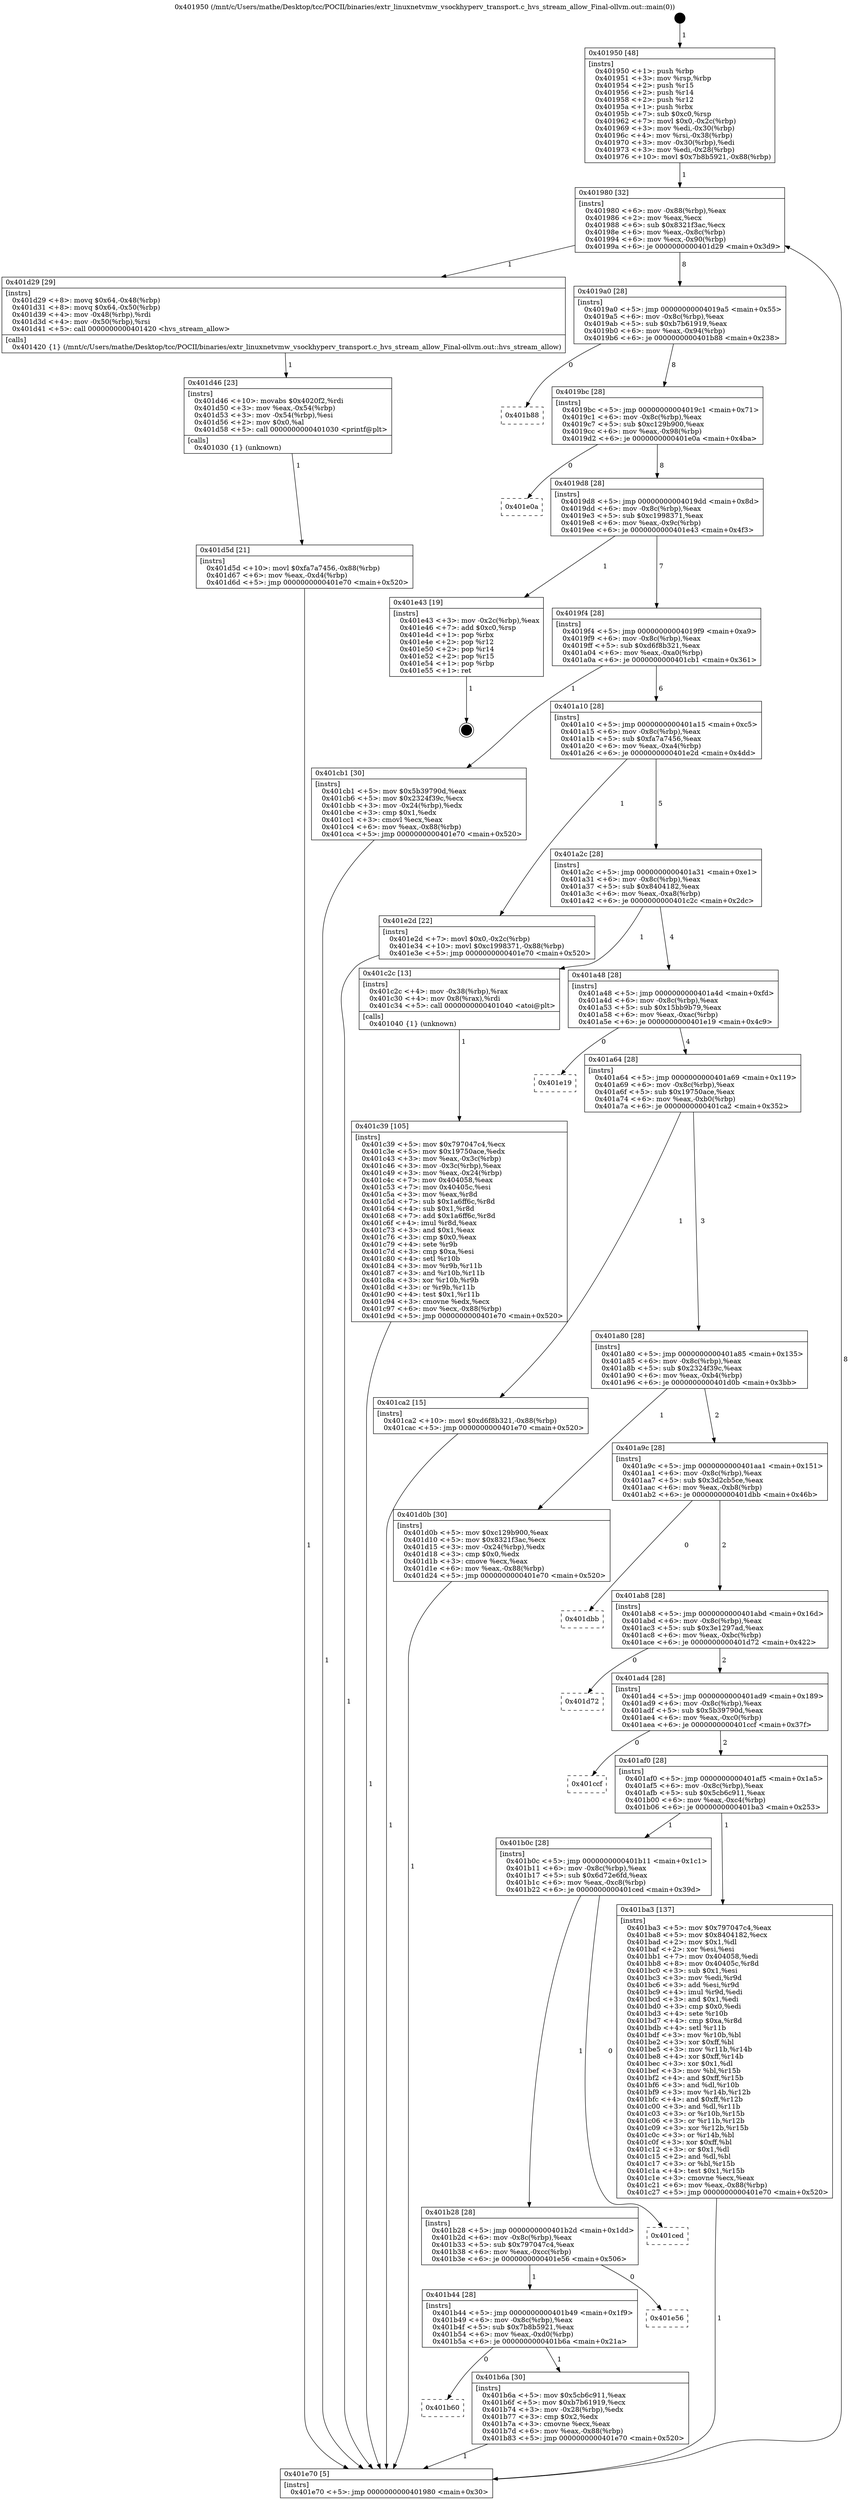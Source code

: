 digraph "0x401950" {
  label = "0x401950 (/mnt/c/Users/mathe/Desktop/tcc/POCII/binaries/extr_linuxnetvmw_vsockhyperv_transport.c_hvs_stream_allow_Final-ollvm.out::main(0))"
  labelloc = "t"
  node[shape=record]

  Entry [label="",width=0.3,height=0.3,shape=circle,fillcolor=black,style=filled]
  "0x401980" [label="{
     0x401980 [32]\l
     | [instrs]\l
     &nbsp;&nbsp;0x401980 \<+6\>: mov -0x88(%rbp),%eax\l
     &nbsp;&nbsp;0x401986 \<+2\>: mov %eax,%ecx\l
     &nbsp;&nbsp;0x401988 \<+6\>: sub $0x8321f3ac,%ecx\l
     &nbsp;&nbsp;0x40198e \<+6\>: mov %eax,-0x8c(%rbp)\l
     &nbsp;&nbsp;0x401994 \<+6\>: mov %ecx,-0x90(%rbp)\l
     &nbsp;&nbsp;0x40199a \<+6\>: je 0000000000401d29 \<main+0x3d9\>\l
  }"]
  "0x401d29" [label="{
     0x401d29 [29]\l
     | [instrs]\l
     &nbsp;&nbsp;0x401d29 \<+8\>: movq $0x64,-0x48(%rbp)\l
     &nbsp;&nbsp;0x401d31 \<+8\>: movq $0x64,-0x50(%rbp)\l
     &nbsp;&nbsp;0x401d39 \<+4\>: mov -0x48(%rbp),%rdi\l
     &nbsp;&nbsp;0x401d3d \<+4\>: mov -0x50(%rbp),%rsi\l
     &nbsp;&nbsp;0x401d41 \<+5\>: call 0000000000401420 \<hvs_stream_allow\>\l
     | [calls]\l
     &nbsp;&nbsp;0x401420 \{1\} (/mnt/c/Users/mathe/Desktop/tcc/POCII/binaries/extr_linuxnetvmw_vsockhyperv_transport.c_hvs_stream_allow_Final-ollvm.out::hvs_stream_allow)\l
  }"]
  "0x4019a0" [label="{
     0x4019a0 [28]\l
     | [instrs]\l
     &nbsp;&nbsp;0x4019a0 \<+5\>: jmp 00000000004019a5 \<main+0x55\>\l
     &nbsp;&nbsp;0x4019a5 \<+6\>: mov -0x8c(%rbp),%eax\l
     &nbsp;&nbsp;0x4019ab \<+5\>: sub $0xb7b61919,%eax\l
     &nbsp;&nbsp;0x4019b0 \<+6\>: mov %eax,-0x94(%rbp)\l
     &nbsp;&nbsp;0x4019b6 \<+6\>: je 0000000000401b88 \<main+0x238\>\l
  }"]
  Exit [label="",width=0.3,height=0.3,shape=circle,fillcolor=black,style=filled,peripheries=2]
  "0x401b88" [label="{
     0x401b88\l
  }", style=dashed]
  "0x4019bc" [label="{
     0x4019bc [28]\l
     | [instrs]\l
     &nbsp;&nbsp;0x4019bc \<+5\>: jmp 00000000004019c1 \<main+0x71\>\l
     &nbsp;&nbsp;0x4019c1 \<+6\>: mov -0x8c(%rbp),%eax\l
     &nbsp;&nbsp;0x4019c7 \<+5\>: sub $0xc129b900,%eax\l
     &nbsp;&nbsp;0x4019cc \<+6\>: mov %eax,-0x98(%rbp)\l
     &nbsp;&nbsp;0x4019d2 \<+6\>: je 0000000000401e0a \<main+0x4ba\>\l
  }"]
  "0x401d5d" [label="{
     0x401d5d [21]\l
     | [instrs]\l
     &nbsp;&nbsp;0x401d5d \<+10\>: movl $0xfa7a7456,-0x88(%rbp)\l
     &nbsp;&nbsp;0x401d67 \<+6\>: mov %eax,-0xd4(%rbp)\l
     &nbsp;&nbsp;0x401d6d \<+5\>: jmp 0000000000401e70 \<main+0x520\>\l
  }"]
  "0x401e0a" [label="{
     0x401e0a\l
  }", style=dashed]
  "0x4019d8" [label="{
     0x4019d8 [28]\l
     | [instrs]\l
     &nbsp;&nbsp;0x4019d8 \<+5\>: jmp 00000000004019dd \<main+0x8d\>\l
     &nbsp;&nbsp;0x4019dd \<+6\>: mov -0x8c(%rbp),%eax\l
     &nbsp;&nbsp;0x4019e3 \<+5\>: sub $0xc1998371,%eax\l
     &nbsp;&nbsp;0x4019e8 \<+6\>: mov %eax,-0x9c(%rbp)\l
     &nbsp;&nbsp;0x4019ee \<+6\>: je 0000000000401e43 \<main+0x4f3\>\l
  }"]
  "0x401d46" [label="{
     0x401d46 [23]\l
     | [instrs]\l
     &nbsp;&nbsp;0x401d46 \<+10\>: movabs $0x4020f2,%rdi\l
     &nbsp;&nbsp;0x401d50 \<+3\>: mov %eax,-0x54(%rbp)\l
     &nbsp;&nbsp;0x401d53 \<+3\>: mov -0x54(%rbp),%esi\l
     &nbsp;&nbsp;0x401d56 \<+2\>: mov $0x0,%al\l
     &nbsp;&nbsp;0x401d58 \<+5\>: call 0000000000401030 \<printf@plt\>\l
     | [calls]\l
     &nbsp;&nbsp;0x401030 \{1\} (unknown)\l
  }"]
  "0x401e43" [label="{
     0x401e43 [19]\l
     | [instrs]\l
     &nbsp;&nbsp;0x401e43 \<+3\>: mov -0x2c(%rbp),%eax\l
     &nbsp;&nbsp;0x401e46 \<+7\>: add $0xc0,%rsp\l
     &nbsp;&nbsp;0x401e4d \<+1\>: pop %rbx\l
     &nbsp;&nbsp;0x401e4e \<+2\>: pop %r12\l
     &nbsp;&nbsp;0x401e50 \<+2\>: pop %r14\l
     &nbsp;&nbsp;0x401e52 \<+2\>: pop %r15\l
     &nbsp;&nbsp;0x401e54 \<+1\>: pop %rbp\l
     &nbsp;&nbsp;0x401e55 \<+1\>: ret\l
  }"]
  "0x4019f4" [label="{
     0x4019f4 [28]\l
     | [instrs]\l
     &nbsp;&nbsp;0x4019f4 \<+5\>: jmp 00000000004019f9 \<main+0xa9\>\l
     &nbsp;&nbsp;0x4019f9 \<+6\>: mov -0x8c(%rbp),%eax\l
     &nbsp;&nbsp;0x4019ff \<+5\>: sub $0xd6f8b321,%eax\l
     &nbsp;&nbsp;0x401a04 \<+6\>: mov %eax,-0xa0(%rbp)\l
     &nbsp;&nbsp;0x401a0a \<+6\>: je 0000000000401cb1 \<main+0x361\>\l
  }"]
  "0x401c39" [label="{
     0x401c39 [105]\l
     | [instrs]\l
     &nbsp;&nbsp;0x401c39 \<+5\>: mov $0x797047c4,%ecx\l
     &nbsp;&nbsp;0x401c3e \<+5\>: mov $0x19750ace,%edx\l
     &nbsp;&nbsp;0x401c43 \<+3\>: mov %eax,-0x3c(%rbp)\l
     &nbsp;&nbsp;0x401c46 \<+3\>: mov -0x3c(%rbp),%eax\l
     &nbsp;&nbsp;0x401c49 \<+3\>: mov %eax,-0x24(%rbp)\l
     &nbsp;&nbsp;0x401c4c \<+7\>: mov 0x404058,%eax\l
     &nbsp;&nbsp;0x401c53 \<+7\>: mov 0x40405c,%esi\l
     &nbsp;&nbsp;0x401c5a \<+3\>: mov %eax,%r8d\l
     &nbsp;&nbsp;0x401c5d \<+7\>: sub $0x1a6ff6c,%r8d\l
     &nbsp;&nbsp;0x401c64 \<+4\>: sub $0x1,%r8d\l
     &nbsp;&nbsp;0x401c68 \<+7\>: add $0x1a6ff6c,%r8d\l
     &nbsp;&nbsp;0x401c6f \<+4\>: imul %r8d,%eax\l
     &nbsp;&nbsp;0x401c73 \<+3\>: and $0x1,%eax\l
     &nbsp;&nbsp;0x401c76 \<+3\>: cmp $0x0,%eax\l
     &nbsp;&nbsp;0x401c79 \<+4\>: sete %r9b\l
     &nbsp;&nbsp;0x401c7d \<+3\>: cmp $0xa,%esi\l
     &nbsp;&nbsp;0x401c80 \<+4\>: setl %r10b\l
     &nbsp;&nbsp;0x401c84 \<+3\>: mov %r9b,%r11b\l
     &nbsp;&nbsp;0x401c87 \<+3\>: and %r10b,%r11b\l
     &nbsp;&nbsp;0x401c8a \<+3\>: xor %r10b,%r9b\l
     &nbsp;&nbsp;0x401c8d \<+3\>: or %r9b,%r11b\l
     &nbsp;&nbsp;0x401c90 \<+4\>: test $0x1,%r11b\l
     &nbsp;&nbsp;0x401c94 \<+3\>: cmovne %edx,%ecx\l
     &nbsp;&nbsp;0x401c97 \<+6\>: mov %ecx,-0x88(%rbp)\l
     &nbsp;&nbsp;0x401c9d \<+5\>: jmp 0000000000401e70 \<main+0x520\>\l
  }"]
  "0x401cb1" [label="{
     0x401cb1 [30]\l
     | [instrs]\l
     &nbsp;&nbsp;0x401cb1 \<+5\>: mov $0x5b39790d,%eax\l
     &nbsp;&nbsp;0x401cb6 \<+5\>: mov $0x2324f39c,%ecx\l
     &nbsp;&nbsp;0x401cbb \<+3\>: mov -0x24(%rbp),%edx\l
     &nbsp;&nbsp;0x401cbe \<+3\>: cmp $0x1,%edx\l
     &nbsp;&nbsp;0x401cc1 \<+3\>: cmovl %ecx,%eax\l
     &nbsp;&nbsp;0x401cc4 \<+6\>: mov %eax,-0x88(%rbp)\l
     &nbsp;&nbsp;0x401cca \<+5\>: jmp 0000000000401e70 \<main+0x520\>\l
  }"]
  "0x401a10" [label="{
     0x401a10 [28]\l
     | [instrs]\l
     &nbsp;&nbsp;0x401a10 \<+5\>: jmp 0000000000401a15 \<main+0xc5\>\l
     &nbsp;&nbsp;0x401a15 \<+6\>: mov -0x8c(%rbp),%eax\l
     &nbsp;&nbsp;0x401a1b \<+5\>: sub $0xfa7a7456,%eax\l
     &nbsp;&nbsp;0x401a20 \<+6\>: mov %eax,-0xa4(%rbp)\l
     &nbsp;&nbsp;0x401a26 \<+6\>: je 0000000000401e2d \<main+0x4dd\>\l
  }"]
  "0x401950" [label="{
     0x401950 [48]\l
     | [instrs]\l
     &nbsp;&nbsp;0x401950 \<+1\>: push %rbp\l
     &nbsp;&nbsp;0x401951 \<+3\>: mov %rsp,%rbp\l
     &nbsp;&nbsp;0x401954 \<+2\>: push %r15\l
     &nbsp;&nbsp;0x401956 \<+2\>: push %r14\l
     &nbsp;&nbsp;0x401958 \<+2\>: push %r12\l
     &nbsp;&nbsp;0x40195a \<+1\>: push %rbx\l
     &nbsp;&nbsp;0x40195b \<+7\>: sub $0xc0,%rsp\l
     &nbsp;&nbsp;0x401962 \<+7\>: movl $0x0,-0x2c(%rbp)\l
     &nbsp;&nbsp;0x401969 \<+3\>: mov %edi,-0x30(%rbp)\l
     &nbsp;&nbsp;0x40196c \<+4\>: mov %rsi,-0x38(%rbp)\l
     &nbsp;&nbsp;0x401970 \<+3\>: mov -0x30(%rbp),%edi\l
     &nbsp;&nbsp;0x401973 \<+3\>: mov %edi,-0x28(%rbp)\l
     &nbsp;&nbsp;0x401976 \<+10\>: movl $0x7b8b5921,-0x88(%rbp)\l
  }"]
  "0x401e2d" [label="{
     0x401e2d [22]\l
     | [instrs]\l
     &nbsp;&nbsp;0x401e2d \<+7\>: movl $0x0,-0x2c(%rbp)\l
     &nbsp;&nbsp;0x401e34 \<+10\>: movl $0xc1998371,-0x88(%rbp)\l
     &nbsp;&nbsp;0x401e3e \<+5\>: jmp 0000000000401e70 \<main+0x520\>\l
  }"]
  "0x401a2c" [label="{
     0x401a2c [28]\l
     | [instrs]\l
     &nbsp;&nbsp;0x401a2c \<+5\>: jmp 0000000000401a31 \<main+0xe1\>\l
     &nbsp;&nbsp;0x401a31 \<+6\>: mov -0x8c(%rbp),%eax\l
     &nbsp;&nbsp;0x401a37 \<+5\>: sub $0x8404182,%eax\l
     &nbsp;&nbsp;0x401a3c \<+6\>: mov %eax,-0xa8(%rbp)\l
     &nbsp;&nbsp;0x401a42 \<+6\>: je 0000000000401c2c \<main+0x2dc\>\l
  }"]
  "0x401e70" [label="{
     0x401e70 [5]\l
     | [instrs]\l
     &nbsp;&nbsp;0x401e70 \<+5\>: jmp 0000000000401980 \<main+0x30\>\l
  }"]
  "0x401c2c" [label="{
     0x401c2c [13]\l
     | [instrs]\l
     &nbsp;&nbsp;0x401c2c \<+4\>: mov -0x38(%rbp),%rax\l
     &nbsp;&nbsp;0x401c30 \<+4\>: mov 0x8(%rax),%rdi\l
     &nbsp;&nbsp;0x401c34 \<+5\>: call 0000000000401040 \<atoi@plt\>\l
     | [calls]\l
     &nbsp;&nbsp;0x401040 \{1\} (unknown)\l
  }"]
  "0x401a48" [label="{
     0x401a48 [28]\l
     | [instrs]\l
     &nbsp;&nbsp;0x401a48 \<+5\>: jmp 0000000000401a4d \<main+0xfd\>\l
     &nbsp;&nbsp;0x401a4d \<+6\>: mov -0x8c(%rbp),%eax\l
     &nbsp;&nbsp;0x401a53 \<+5\>: sub $0x15bb9b79,%eax\l
     &nbsp;&nbsp;0x401a58 \<+6\>: mov %eax,-0xac(%rbp)\l
     &nbsp;&nbsp;0x401a5e \<+6\>: je 0000000000401e19 \<main+0x4c9\>\l
  }"]
  "0x401b60" [label="{
     0x401b60\l
  }", style=dashed]
  "0x401e19" [label="{
     0x401e19\l
  }", style=dashed]
  "0x401a64" [label="{
     0x401a64 [28]\l
     | [instrs]\l
     &nbsp;&nbsp;0x401a64 \<+5\>: jmp 0000000000401a69 \<main+0x119\>\l
     &nbsp;&nbsp;0x401a69 \<+6\>: mov -0x8c(%rbp),%eax\l
     &nbsp;&nbsp;0x401a6f \<+5\>: sub $0x19750ace,%eax\l
     &nbsp;&nbsp;0x401a74 \<+6\>: mov %eax,-0xb0(%rbp)\l
     &nbsp;&nbsp;0x401a7a \<+6\>: je 0000000000401ca2 \<main+0x352\>\l
  }"]
  "0x401b6a" [label="{
     0x401b6a [30]\l
     | [instrs]\l
     &nbsp;&nbsp;0x401b6a \<+5\>: mov $0x5cb6c911,%eax\l
     &nbsp;&nbsp;0x401b6f \<+5\>: mov $0xb7b61919,%ecx\l
     &nbsp;&nbsp;0x401b74 \<+3\>: mov -0x28(%rbp),%edx\l
     &nbsp;&nbsp;0x401b77 \<+3\>: cmp $0x2,%edx\l
     &nbsp;&nbsp;0x401b7a \<+3\>: cmovne %ecx,%eax\l
     &nbsp;&nbsp;0x401b7d \<+6\>: mov %eax,-0x88(%rbp)\l
     &nbsp;&nbsp;0x401b83 \<+5\>: jmp 0000000000401e70 \<main+0x520\>\l
  }"]
  "0x401ca2" [label="{
     0x401ca2 [15]\l
     | [instrs]\l
     &nbsp;&nbsp;0x401ca2 \<+10\>: movl $0xd6f8b321,-0x88(%rbp)\l
     &nbsp;&nbsp;0x401cac \<+5\>: jmp 0000000000401e70 \<main+0x520\>\l
  }"]
  "0x401a80" [label="{
     0x401a80 [28]\l
     | [instrs]\l
     &nbsp;&nbsp;0x401a80 \<+5\>: jmp 0000000000401a85 \<main+0x135\>\l
     &nbsp;&nbsp;0x401a85 \<+6\>: mov -0x8c(%rbp),%eax\l
     &nbsp;&nbsp;0x401a8b \<+5\>: sub $0x2324f39c,%eax\l
     &nbsp;&nbsp;0x401a90 \<+6\>: mov %eax,-0xb4(%rbp)\l
     &nbsp;&nbsp;0x401a96 \<+6\>: je 0000000000401d0b \<main+0x3bb\>\l
  }"]
  "0x401b44" [label="{
     0x401b44 [28]\l
     | [instrs]\l
     &nbsp;&nbsp;0x401b44 \<+5\>: jmp 0000000000401b49 \<main+0x1f9\>\l
     &nbsp;&nbsp;0x401b49 \<+6\>: mov -0x8c(%rbp),%eax\l
     &nbsp;&nbsp;0x401b4f \<+5\>: sub $0x7b8b5921,%eax\l
     &nbsp;&nbsp;0x401b54 \<+6\>: mov %eax,-0xd0(%rbp)\l
     &nbsp;&nbsp;0x401b5a \<+6\>: je 0000000000401b6a \<main+0x21a\>\l
  }"]
  "0x401d0b" [label="{
     0x401d0b [30]\l
     | [instrs]\l
     &nbsp;&nbsp;0x401d0b \<+5\>: mov $0xc129b900,%eax\l
     &nbsp;&nbsp;0x401d10 \<+5\>: mov $0x8321f3ac,%ecx\l
     &nbsp;&nbsp;0x401d15 \<+3\>: mov -0x24(%rbp),%edx\l
     &nbsp;&nbsp;0x401d18 \<+3\>: cmp $0x0,%edx\l
     &nbsp;&nbsp;0x401d1b \<+3\>: cmove %ecx,%eax\l
     &nbsp;&nbsp;0x401d1e \<+6\>: mov %eax,-0x88(%rbp)\l
     &nbsp;&nbsp;0x401d24 \<+5\>: jmp 0000000000401e70 \<main+0x520\>\l
  }"]
  "0x401a9c" [label="{
     0x401a9c [28]\l
     | [instrs]\l
     &nbsp;&nbsp;0x401a9c \<+5\>: jmp 0000000000401aa1 \<main+0x151\>\l
     &nbsp;&nbsp;0x401aa1 \<+6\>: mov -0x8c(%rbp),%eax\l
     &nbsp;&nbsp;0x401aa7 \<+5\>: sub $0x3d2cb5ce,%eax\l
     &nbsp;&nbsp;0x401aac \<+6\>: mov %eax,-0xb8(%rbp)\l
     &nbsp;&nbsp;0x401ab2 \<+6\>: je 0000000000401dbb \<main+0x46b\>\l
  }"]
  "0x401e56" [label="{
     0x401e56\l
  }", style=dashed]
  "0x401dbb" [label="{
     0x401dbb\l
  }", style=dashed]
  "0x401ab8" [label="{
     0x401ab8 [28]\l
     | [instrs]\l
     &nbsp;&nbsp;0x401ab8 \<+5\>: jmp 0000000000401abd \<main+0x16d\>\l
     &nbsp;&nbsp;0x401abd \<+6\>: mov -0x8c(%rbp),%eax\l
     &nbsp;&nbsp;0x401ac3 \<+5\>: sub $0x3e1297ad,%eax\l
     &nbsp;&nbsp;0x401ac8 \<+6\>: mov %eax,-0xbc(%rbp)\l
     &nbsp;&nbsp;0x401ace \<+6\>: je 0000000000401d72 \<main+0x422\>\l
  }"]
  "0x401b28" [label="{
     0x401b28 [28]\l
     | [instrs]\l
     &nbsp;&nbsp;0x401b28 \<+5\>: jmp 0000000000401b2d \<main+0x1dd\>\l
     &nbsp;&nbsp;0x401b2d \<+6\>: mov -0x8c(%rbp),%eax\l
     &nbsp;&nbsp;0x401b33 \<+5\>: sub $0x797047c4,%eax\l
     &nbsp;&nbsp;0x401b38 \<+6\>: mov %eax,-0xcc(%rbp)\l
     &nbsp;&nbsp;0x401b3e \<+6\>: je 0000000000401e56 \<main+0x506\>\l
  }"]
  "0x401d72" [label="{
     0x401d72\l
  }", style=dashed]
  "0x401ad4" [label="{
     0x401ad4 [28]\l
     | [instrs]\l
     &nbsp;&nbsp;0x401ad4 \<+5\>: jmp 0000000000401ad9 \<main+0x189\>\l
     &nbsp;&nbsp;0x401ad9 \<+6\>: mov -0x8c(%rbp),%eax\l
     &nbsp;&nbsp;0x401adf \<+5\>: sub $0x5b39790d,%eax\l
     &nbsp;&nbsp;0x401ae4 \<+6\>: mov %eax,-0xc0(%rbp)\l
     &nbsp;&nbsp;0x401aea \<+6\>: je 0000000000401ccf \<main+0x37f\>\l
  }"]
  "0x401ced" [label="{
     0x401ced\l
  }", style=dashed]
  "0x401ccf" [label="{
     0x401ccf\l
  }", style=dashed]
  "0x401af0" [label="{
     0x401af0 [28]\l
     | [instrs]\l
     &nbsp;&nbsp;0x401af0 \<+5\>: jmp 0000000000401af5 \<main+0x1a5\>\l
     &nbsp;&nbsp;0x401af5 \<+6\>: mov -0x8c(%rbp),%eax\l
     &nbsp;&nbsp;0x401afb \<+5\>: sub $0x5cb6c911,%eax\l
     &nbsp;&nbsp;0x401b00 \<+6\>: mov %eax,-0xc4(%rbp)\l
     &nbsp;&nbsp;0x401b06 \<+6\>: je 0000000000401ba3 \<main+0x253\>\l
  }"]
  "0x401b0c" [label="{
     0x401b0c [28]\l
     | [instrs]\l
     &nbsp;&nbsp;0x401b0c \<+5\>: jmp 0000000000401b11 \<main+0x1c1\>\l
     &nbsp;&nbsp;0x401b11 \<+6\>: mov -0x8c(%rbp),%eax\l
     &nbsp;&nbsp;0x401b17 \<+5\>: sub $0x6d72e6fd,%eax\l
     &nbsp;&nbsp;0x401b1c \<+6\>: mov %eax,-0xc8(%rbp)\l
     &nbsp;&nbsp;0x401b22 \<+6\>: je 0000000000401ced \<main+0x39d\>\l
  }"]
  "0x401ba3" [label="{
     0x401ba3 [137]\l
     | [instrs]\l
     &nbsp;&nbsp;0x401ba3 \<+5\>: mov $0x797047c4,%eax\l
     &nbsp;&nbsp;0x401ba8 \<+5\>: mov $0x8404182,%ecx\l
     &nbsp;&nbsp;0x401bad \<+2\>: mov $0x1,%dl\l
     &nbsp;&nbsp;0x401baf \<+2\>: xor %esi,%esi\l
     &nbsp;&nbsp;0x401bb1 \<+7\>: mov 0x404058,%edi\l
     &nbsp;&nbsp;0x401bb8 \<+8\>: mov 0x40405c,%r8d\l
     &nbsp;&nbsp;0x401bc0 \<+3\>: sub $0x1,%esi\l
     &nbsp;&nbsp;0x401bc3 \<+3\>: mov %edi,%r9d\l
     &nbsp;&nbsp;0x401bc6 \<+3\>: add %esi,%r9d\l
     &nbsp;&nbsp;0x401bc9 \<+4\>: imul %r9d,%edi\l
     &nbsp;&nbsp;0x401bcd \<+3\>: and $0x1,%edi\l
     &nbsp;&nbsp;0x401bd0 \<+3\>: cmp $0x0,%edi\l
     &nbsp;&nbsp;0x401bd3 \<+4\>: sete %r10b\l
     &nbsp;&nbsp;0x401bd7 \<+4\>: cmp $0xa,%r8d\l
     &nbsp;&nbsp;0x401bdb \<+4\>: setl %r11b\l
     &nbsp;&nbsp;0x401bdf \<+3\>: mov %r10b,%bl\l
     &nbsp;&nbsp;0x401be2 \<+3\>: xor $0xff,%bl\l
     &nbsp;&nbsp;0x401be5 \<+3\>: mov %r11b,%r14b\l
     &nbsp;&nbsp;0x401be8 \<+4\>: xor $0xff,%r14b\l
     &nbsp;&nbsp;0x401bec \<+3\>: xor $0x1,%dl\l
     &nbsp;&nbsp;0x401bef \<+3\>: mov %bl,%r15b\l
     &nbsp;&nbsp;0x401bf2 \<+4\>: and $0xff,%r15b\l
     &nbsp;&nbsp;0x401bf6 \<+3\>: and %dl,%r10b\l
     &nbsp;&nbsp;0x401bf9 \<+3\>: mov %r14b,%r12b\l
     &nbsp;&nbsp;0x401bfc \<+4\>: and $0xff,%r12b\l
     &nbsp;&nbsp;0x401c00 \<+3\>: and %dl,%r11b\l
     &nbsp;&nbsp;0x401c03 \<+3\>: or %r10b,%r15b\l
     &nbsp;&nbsp;0x401c06 \<+3\>: or %r11b,%r12b\l
     &nbsp;&nbsp;0x401c09 \<+3\>: xor %r12b,%r15b\l
     &nbsp;&nbsp;0x401c0c \<+3\>: or %r14b,%bl\l
     &nbsp;&nbsp;0x401c0f \<+3\>: xor $0xff,%bl\l
     &nbsp;&nbsp;0x401c12 \<+3\>: or $0x1,%dl\l
     &nbsp;&nbsp;0x401c15 \<+2\>: and %dl,%bl\l
     &nbsp;&nbsp;0x401c17 \<+3\>: or %bl,%r15b\l
     &nbsp;&nbsp;0x401c1a \<+4\>: test $0x1,%r15b\l
     &nbsp;&nbsp;0x401c1e \<+3\>: cmovne %ecx,%eax\l
     &nbsp;&nbsp;0x401c21 \<+6\>: mov %eax,-0x88(%rbp)\l
     &nbsp;&nbsp;0x401c27 \<+5\>: jmp 0000000000401e70 \<main+0x520\>\l
  }"]
  Entry -> "0x401950" [label=" 1"]
  "0x401980" -> "0x401d29" [label=" 1"]
  "0x401980" -> "0x4019a0" [label=" 8"]
  "0x401e43" -> Exit [label=" 1"]
  "0x4019a0" -> "0x401b88" [label=" 0"]
  "0x4019a0" -> "0x4019bc" [label=" 8"]
  "0x401e2d" -> "0x401e70" [label=" 1"]
  "0x4019bc" -> "0x401e0a" [label=" 0"]
  "0x4019bc" -> "0x4019d8" [label=" 8"]
  "0x401d5d" -> "0x401e70" [label=" 1"]
  "0x4019d8" -> "0x401e43" [label=" 1"]
  "0x4019d8" -> "0x4019f4" [label=" 7"]
  "0x401d46" -> "0x401d5d" [label=" 1"]
  "0x4019f4" -> "0x401cb1" [label=" 1"]
  "0x4019f4" -> "0x401a10" [label=" 6"]
  "0x401d29" -> "0x401d46" [label=" 1"]
  "0x401a10" -> "0x401e2d" [label=" 1"]
  "0x401a10" -> "0x401a2c" [label=" 5"]
  "0x401d0b" -> "0x401e70" [label=" 1"]
  "0x401a2c" -> "0x401c2c" [label=" 1"]
  "0x401a2c" -> "0x401a48" [label=" 4"]
  "0x401cb1" -> "0x401e70" [label=" 1"]
  "0x401a48" -> "0x401e19" [label=" 0"]
  "0x401a48" -> "0x401a64" [label=" 4"]
  "0x401ca2" -> "0x401e70" [label=" 1"]
  "0x401a64" -> "0x401ca2" [label=" 1"]
  "0x401a64" -> "0x401a80" [label=" 3"]
  "0x401c39" -> "0x401e70" [label=" 1"]
  "0x401a80" -> "0x401d0b" [label=" 1"]
  "0x401a80" -> "0x401a9c" [label=" 2"]
  "0x401ba3" -> "0x401e70" [label=" 1"]
  "0x401a9c" -> "0x401dbb" [label=" 0"]
  "0x401a9c" -> "0x401ab8" [label=" 2"]
  "0x401e70" -> "0x401980" [label=" 8"]
  "0x401ab8" -> "0x401d72" [label=" 0"]
  "0x401ab8" -> "0x401ad4" [label=" 2"]
  "0x401b6a" -> "0x401e70" [label=" 1"]
  "0x401ad4" -> "0x401ccf" [label=" 0"]
  "0x401ad4" -> "0x401af0" [label=" 2"]
  "0x401b44" -> "0x401b60" [label=" 0"]
  "0x401af0" -> "0x401ba3" [label=" 1"]
  "0x401af0" -> "0x401b0c" [label=" 1"]
  "0x401b44" -> "0x401b6a" [label=" 1"]
  "0x401b0c" -> "0x401ced" [label=" 0"]
  "0x401b0c" -> "0x401b28" [label=" 1"]
  "0x401950" -> "0x401980" [label=" 1"]
  "0x401b28" -> "0x401e56" [label=" 0"]
  "0x401b28" -> "0x401b44" [label=" 1"]
  "0x401c2c" -> "0x401c39" [label=" 1"]
}
